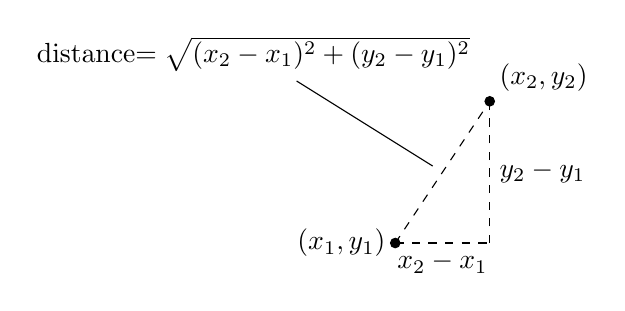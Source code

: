 \begin{tikzpicture}[scale=0.6]
  \node[above right] at (3,4) {$(x_2,y_2)$};
  \draw[fill] (3,4) circle [radius=0.1];
  \node[left] at (1,1) {$(x_1,y_1)$};
  \draw[fill] (1,1) circle [radius=0.1];
  \draw[dashed] (1,1) -- (3,1);
  \draw[dashed] (3,1) -- (3,4);
  \draw[dashed] (1,1) -- (3,4);
  \node[below] at (2,1) {$x_2-x_1$};
  \node[right] at (3,2.5) {$y_2-y_1$};
  \node (s) at (2,2.5) {};
  \node (t) at (-2,5) {distance$=\sqrt{(x_2-x_1)^2 + (y_2-y_1)^2}$};
  \path
  (s) edge node [right] {} (t);
\end{tikzpicture}